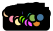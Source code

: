 <?xml version="1.0"?>
<!DOCTYPE ipe SYSTEM "ipe.dtd">
<ipe version="70218">
<ipestyle name="alpha-values">
<opacity name="255" value="1"/>
</ipestyle>
<ipestyle name="paper-size">
<layout paper="1000 1000" origin="0 0" frame="1000 1000"/>
</ipestyle>
<ipestyle name="marks">
<symbol name="mark/disk(sx)" transformations="translations">
<path fill="sym-stroke">
0.6 0 0 0.6 0 0 e
</path>
</symbol>
<symbol name="mark/fdisk(sfx)" transformations="translations">
<group>
<path fill="sym-fill">
0.5 0 0 0.5 0 0 e
</path>
<path fill="sym-stroke" fillrule="eofill">
0.6 0 0 0.6 0 0 e
0.4 0 0 0.4 0 0 e
</path>
</group>
</symbol>
</ipestyle>
<page>
<layer name="alpha"/>
<path layer="alpha" stroke="0" pen="3" opacity="255" stroke-opacity="opaque">
0.770781 5.12091 m
14.7708 5.12091 l
14.7708 9.76574 l
0.770781 9.76574 l
0.770781 5.12091 l
h
</path>
<path stroke="0" pen="3" opacity="255" stroke-opacity="opaque">
11.3024 12.1657 m
11.3024 12.6657 l
</path>
<path stroke="0" pen="3" opacity="255" stroke-opacity="opaque">
11.3024 12.1657 m
11.3024 12.6657 l
</path>
<path stroke="0" pen="3" opacity="255" stroke-opacity="opaque">
1.50762 10.0657 m
2.24447 10.0657 l
</path>
<path stroke="0" pen="3" opacity="255" stroke-opacity="opaque">
1.50762 9.76574 m
1.50762 10.0657 l
</path>
<path stroke="0" pen="3" opacity="255" stroke-opacity="opaque">
2.24447 9.76574 m
2.24447 10.0657 l
</path>
<path stroke="0" pen="3" opacity="255" stroke-opacity="opaque">
11.3024 12.1657 m
11.3024 12.6657 l
</path>
<path stroke="0" pen="3" opacity="255" stroke-opacity="opaque">
11.3024 12.1657 m
11.3024 12.6657 l
</path>
<path stroke="0" pen="3" opacity="255" stroke-opacity="opaque">
1.87604 10.3657 m
2.98131 10.3657 l
</path>
<path stroke="0" pen="3" opacity="255" stroke-opacity="opaque">
1.87604 10.0657 m
1.87604 10.3657 l
</path>
<path stroke="0" pen="3" opacity="255" stroke-opacity="opaque">
2.98131 9.76574 m
2.98131 10.3657 l
</path>
<path stroke="0" pen="3" opacity="255" stroke-opacity="opaque">
11.3024 12.1657 m
11.3024 12.6657 l
</path>
<path stroke="0" pen="3" opacity="255" stroke-opacity="opaque">
11.3024 12.1657 m
11.3024 12.6657 l
</path>
<path stroke="0" pen="3" opacity="255" stroke-opacity="opaque">
2.42868 10.6657 m
0.770781 10.6657 l
</path>
<path stroke="0" pen="3" opacity="255" stroke-opacity="opaque">
2.42868 10.3657 m
2.42868 10.6657 l
</path>
<path stroke="0" pen="3" opacity="255" stroke-opacity="opaque">
0.770781 9.76574 m
0.770781 10.6657 l
</path>
<path stroke="0" pen="3" opacity="255" stroke-opacity="opaque">
11.3024 12.1657 m
11.3024 12.6657 l
</path>
<path stroke="0" pen="3" opacity="255" stroke-opacity="opaque">
11.3024 12.1657 m
11.3024 12.6657 l
</path>
<path stroke="0" pen="3" opacity="255" stroke-opacity="opaque">
1.59973 10.9657 m
3.71815 10.9657 l
</path>
<path stroke="0" pen="3" opacity="255" stroke-opacity="opaque">
1.59973 10.6657 m
1.59973 10.9657 l
</path>
<path stroke="0" pen="3" opacity="255" stroke-opacity="opaque">
3.71815 9.76574 m
3.71815 10.9657 l
</path>
<path stroke="0" pen="3" opacity="255" stroke-opacity="opaque">
11.3024 12.1657 m
11.3024 12.6657 l
</path>
<path stroke="0" pen="3" opacity="255" stroke-opacity="opaque">
11.3024 12.1657 m
11.3024 12.6657 l
</path>
<path stroke="0" pen="3" opacity="255" stroke-opacity="opaque">
11.3024 12.1657 m
11.3024 12.6657 l
</path>
<path stroke="0" pen="3" opacity="255" stroke-opacity="opaque">
4.45499 10.0657 m
5.19183 10.0657 l
</path>
<path stroke="0" pen="3" opacity="255" stroke-opacity="opaque">
4.45499 9.76574 m
4.45499 10.0657 l
</path>
<path stroke="0" pen="3" opacity="255" stroke-opacity="opaque">
5.19183 9.76574 m
5.19183 10.0657 l
</path>
<path stroke="0" pen="3" opacity="255" stroke-opacity="opaque">
11.3024 12.1657 m
11.3024 12.6657 l
</path>
<path stroke="0" pen="3" opacity="255" stroke-opacity="opaque">
11.3024 12.1657 m
11.3024 12.6657 l
</path>
<path stroke="0" pen="3" opacity="255" stroke-opacity="opaque">
4.82341 10.3657 m
5.92868 10.3657 l
</path>
<path stroke="0" pen="3" opacity="255" stroke-opacity="opaque">
4.82341 10.0657 m
4.82341 10.3657 l
</path>
<path stroke="0" pen="3" opacity="255" stroke-opacity="opaque">
5.92868 9.76574 m
5.92868 10.3657 l
</path>
<path stroke="0" pen="3" opacity="255" stroke-opacity="opaque">
11.3024 12.1657 m
11.3024 12.6657 l
</path>
<path stroke="0" pen="3" opacity="255" stroke-opacity="opaque">
11.3024 12.1657 m
11.3024 12.6657 l
</path>
<path stroke="0" pen="3" opacity="255" stroke-opacity="opaque">
5.37604 10.6657 m
6.66552 10.6657 l
</path>
<path stroke="0" pen="3" opacity="255" stroke-opacity="opaque">
5.37604 10.3657 m
5.37604 10.6657 l
</path>
<path stroke="0" pen="3" opacity="255" stroke-opacity="opaque">
6.66552 9.76574 m
6.66552 10.6657 l
</path>
<path stroke="0" pen="3" opacity="255" stroke-opacity="opaque">
11.3024 12.1657 m
11.3024 12.6657 l
</path>
<path stroke="0" pen="3" opacity="255" stroke-opacity="opaque">
2.65894 11.2657 m
6.02078 11.2657 l
</path>
<path stroke="0" pen="3" opacity="255" stroke-opacity="opaque">
2.65894 10.9657 m
2.65894 11.2657 l
</path>
<path stroke="0" pen="3" opacity="255" stroke-opacity="opaque">
6.02078 10.6657 m
6.02078 11.2657 l
</path>
<path stroke="0" pen="3" opacity="255" stroke-opacity="opaque">
11.3024 12.1657 m
11.3024 12.6657 l
</path>
<path stroke="0" pen="3" opacity="255" stroke-opacity="opaque">
11.3024 12.1657 m
11.3024 12.6657 l
</path>
<path stroke="0" pen="3" opacity="255" stroke-opacity="opaque">
11.3024 12.1657 m
11.3024 12.6657 l
</path>
<path stroke="0" pen="3" opacity="255" stroke-opacity="opaque">
11.3024 12.1657 m
11.3024 12.6657 l
</path>
<path stroke="0" pen="3" opacity="255" stroke-opacity="opaque">
11.3024 12.1657 m
11.3024 12.6657 l
</path>
<path stroke="0" pen="3" opacity="255" stroke-opacity="opaque">
8.1392 10.0657 m
8.87604 10.0657 l
</path>
<path stroke="0" pen="3" opacity="255" stroke-opacity="opaque">
8.1392 9.76574 m
8.1392 10.0657 l
</path>
<path stroke="0" pen="3" opacity="255" stroke-opacity="opaque">
8.87604 9.76574 m
8.87604 10.0657 l
</path>
<path stroke="0" pen="3" opacity="255" stroke-opacity="opaque">
11.3024 12.1657 m
11.3024 12.6657 l
</path>
<path stroke="0" pen="3" opacity="255" stroke-opacity="opaque">
9.61289 10.3657 m
8.50762 10.3657 l
</path>
<path stroke="0" pen="3" opacity="255" stroke-opacity="opaque">
9.61289 9.76574 m
9.61289 10.3657 l
</path>
<path stroke="0" pen="3" opacity="255" stroke-opacity="opaque">
8.50762 10.0657 m
8.50762 10.3657 l
</path>
<path stroke="0" pen="3" opacity="255" stroke-opacity="opaque">
11.3024 12.1657 m
11.3024 12.6657 l
</path>
<path stroke="0" pen="3" opacity="255" stroke-opacity="opaque">
7.40236 10.6657 m
9.06025 10.6657 l
</path>
<path stroke="0" pen="3" opacity="255" stroke-opacity="opaque">
7.40236 9.76574 m
7.40236 10.6657 l
</path>
<path stroke="0" pen="3" opacity="255" stroke-opacity="opaque">
9.06025 10.3657 m
9.06025 10.6657 l
</path>
<path stroke="0" pen="3" opacity="255" stroke-opacity="opaque">
11.3024 12.1657 m
11.3024 12.6657 l
</path>
<path stroke="0" pen="3" opacity="255" stroke-opacity="opaque">
11.3024 12.1657 m
11.3024 12.6657 l
</path>
<path stroke="0" pen="3" opacity="255" stroke-opacity="opaque">
11.3024 12.1657 m
11.3024 12.6657 l
</path>
<path stroke="0" pen="3" opacity="255" stroke-opacity="opaque">
10.3497 10.0657 m
11.0866 10.0657 l
</path>
<path stroke="0" pen="3" opacity="255" stroke-opacity="opaque">
10.3497 9.76574 m
10.3497 10.0657 l
</path>
<path stroke="0" pen="3" opacity="255" stroke-opacity="opaque">
11.0866 9.76574 m
11.0866 10.0657 l
</path>
<path stroke="0" pen="3" opacity="255" stroke-opacity="opaque">
11.3024 12.1657 m
11.3024 12.6657 l
</path>
<path stroke="0" pen="3" opacity="255" stroke-opacity="opaque">
8.23131 10.9657 m
10.7181 10.9657 l
</path>
<path stroke="0" pen="3" opacity="255" stroke-opacity="opaque">
8.23131 10.6657 m
8.23131 10.9657 l
</path>
<path stroke="0" pen="3" opacity="255" stroke-opacity="opaque">
10.7181 10.0657 m
10.7181 10.9657 l
</path>
<path stroke="0" pen="3" opacity="255" stroke-opacity="opaque">
11.3024 12.1657 m
11.3024 12.6657 l
</path>
<path stroke="0" pen="3" opacity="255" stroke-opacity="opaque">
11.3024 12.1657 m
11.3024 12.6657 l
</path>
<path stroke="0" pen="3" opacity="255" stroke-opacity="opaque">
11.3024 12.1657 m
11.3024 12.6657 l
</path>
<path stroke="0" pen="3" opacity="255" stroke-opacity="opaque">
11.8234 10.0657 m
12.5603 10.0657 l
</path>
<path stroke="0" pen="3" opacity="255" stroke-opacity="opaque">
11.8234 9.76574 m
11.8234 10.0657 l
</path>
<path stroke="0" pen="3" opacity="255" stroke-opacity="opaque">
12.5603 9.76574 m
12.5603 10.0657 l
</path>
<path stroke="0" pen="3" opacity="255" stroke-opacity="opaque">
11.3024 12.1657 m
11.3024 12.6657 l
</path>
<path stroke="0" pen="3" opacity="255" stroke-opacity="opaque">
9.47473 11.2657 m
12.1918 11.2657 l
</path>
<path stroke="0" pen="3" opacity="255" stroke-opacity="opaque">
9.47473 10.9657 m
9.47473 11.2657 l
</path>
<path stroke="0" pen="3" opacity="255" stroke-opacity="opaque">
12.1918 10.0657 m
12.1918 11.2657 l
</path>
<path stroke="0" pen="3" opacity="255" stroke-opacity="opaque">
11.3024 12.1657 m
11.3024 12.6657 l
</path>
<path stroke="0" pen="3" opacity="255" stroke-opacity="opaque">
11.3024 12.1657 m
11.3024 12.6657 l
</path>
<path stroke="0" pen="3" opacity="255" stroke-opacity="opaque">
10.8333 11.5657 m
13.2971 11.5657 l
</path>
<path stroke="0" pen="3" opacity="255" stroke-opacity="opaque">
10.8333 11.2657 m
10.8333 11.5657 l
</path>
<path stroke="0" pen="3" opacity="255" stroke-opacity="opaque">
13.2971 9.76574 m
13.2971 11.5657 l
</path>
<path stroke="0" pen="3" opacity="255" stroke-opacity="opaque">
11.3024 12.1657 m
11.3024 12.6657 l
</path>
<path stroke="0" pen="3" opacity="255" stroke-opacity="opaque">
4.33986 11.8657 m
12.0652 11.8657 l
</path>
<path stroke="0" pen="3" opacity="255" stroke-opacity="opaque">
4.33986 11.2657 m
4.33986 11.8657 l
</path>
<path stroke="0" pen="3" opacity="255" stroke-opacity="opaque">
12.0652 11.5657 m
12.0652 11.8657 l
</path>
<path stroke="0" pen="3" opacity="255" stroke-opacity="opaque">
11.3024 12.1657 m
11.3024 12.6657 l
</path>
<path stroke="0" pen="3" opacity="255" stroke-opacity="opaque">
11.3024 12.1657 m
11.3024 12.6657 l
</path>
<path stroke="0" pen="3" opacity="255" stroke-opacity="opaque">
11.3024 12.1657 m
11.3024 12.6657 l
</path>
<path stroke="0" pen="3" opacity="255" stroke-opacity="opaque">
14.0339 10.0657 m
14.7708 10.0657 l
</path>
<path stroke="0" pen="3" opacity="255" stroke-opacity="opaque">
14.0339 9.76574 m
14.0339 10.0657 l
</path>
<path stroke="0" pen="3" opacity="255" stroke-opacity="opaque">
14.7708 9.76574 m
14.7708 10.0657 l
</path>
<path stroke="0" pen="3" opacity="255" stroke-opacity="opaque">
11.3024 12.1657 m
11.3024 12.6657 l
</path>
<path stroke="0" pen="3" opacity="255" stroke-opacity="opaque">
8.20252 12.1657 m
14.4024 12.1657 l
</path>
<path stroke="0" pen="3" opacity="255" stroke-opacity="opaque">
8.20252 11.8657 m
8.20252 12.1657 l
</path>
<path stroke="0" pen="3" opacity="255" stroke-opacity="opaque">
14.4024 10.0657 m
14.4024 12.1657 l
</path>
<path stroke="0" pen="3" opacity="255" stroke-opacity="opaque">
11.3024 12.1657 m
11.3024 12.6657 l
</path>
<use name="mark/fdisk(sfx)" pos="1.50762 9.76574" size="normal" fill="1 0.584 0.69"/>
<use name="mark/fdisk(sfx)" pos="2.24447 9.76574" size="normal" fill="1 0.607 0.631"/>
<use name="mark/fdisk(sfx)" pos="1.87604 10.0657" size="normal" fill="0"/>
<use name="mark/fdisk(sfx)" pos="2.98131 9.76574" size="normal" fill="1 0.721 0.615"/>
<use name="mark/fdisk(sfx)" pos="2.42868 10.3657" size="normal" fill="0"/>
<use name="mark/fdisk(sfx)" pos="0.770781 9.76574" size="normal" fill="1 0.823 0.631"/>
<use name="mark/fdisk(sfx)" pos="1.59973 10.6657" size="normal" fill="0"/>
<use name="mark/fdisk(sfx)" pos="3.71815 9.76574" size="normal" fill="1 0.933 0.65"/>
<use name="mark/fdisk(sfx)" pos="2.65894 10.9657" size="normal" fill="0"/>
<use name="mark/fdisk(sfx)" pos="4.45499 9.76574" size="normal" fill="0.619 1 0.011"/>
<use name="mark/fdisk(sfx)" pos="5.19183 9.76574" size="normal" fill="0.454 1 0.023"/>
<use name="mark/fdisk(sfx)" pos="4.82341 10.0657" size="normal" fill="0"/>
<use name="mark/fdisk(sfx)" pos="5.92868 9.76574" size="normal" fill="0.113 0.976 0.458"/>
<use name="mark/fdisk(sfx)" pos="5.37604 10.3657" size="normal" fill="0"/>
<use name="mark/fdisk(sfx)" pos="6.66552 9.76574" size="normal" fill="0.243 0.898 0.694"/>
<use name="mark/fdisk(sfx)" pos="6.02078 10.6657" size="normal" fill="0"/>
<use name="mark/fdisk(sfx)" pos="4.33986 11.2657" size="normal" fill="0"/>
<use name="mark/fdisk(sfx)" pos="7.40236 9.76574" size="normal" fill="0.47 0.447 1"/>
<use name="mark/fdisk(sfx)" pos="9.61289 9.76574" size="normal" fill="0.831 0.384 1"/>
<use name="mark/fdisk(sfx)" pos="8.1392 9.76574" size="normal" fill="0.972 0.349 1"/>
<use name="mark/fdisk(sfx)" pos="8.87604 9.76574" size="normal" fill="1 0.329 1"/>
<use name="mark/fdisk(sfx)" pos="8.50762 10.0657" size="normal" fill="0"/>
<use name="mark/fdisk(sfx)" pos="9.06025 10.3657" size="normal" fill="0"/>
<use name="mark/fdisk(sfx)" pos="8.23131 10.6657" size="normal" fill="0"/>
<use name="mark/fdisk(sfx)" pos="10.3497 9.76574" size="normal" fill="1 0.478 0.85"/>
<use name="mark/fdisk(sfx)" pos="11.0866 9.76574" size="normal" fill="1 0.505 0.811"/>
<use name="mark/fdisk(sfx)" pos="10.7181 10.0657" size="normal" fill="0"/>
<use name="mark/fdisk(sfx)" pos="9.47473 10.9657" size="normal" fill="0"/>
<use name="mark/fdisk(sfx)" pos="11.8234 9.76574" size="normal" fill="0.933 0.486 0.125"/>
<use name="mark/fdisk(sfx)" pos="12.5603 9.76574" size="normal" fill="0.89 0.533 0.176"/>
<use name="mark/fdisk(sfx)" pos="12.1918 10.0657" size="normal" fill="0"/>
<use name="mark/fdisk(sfx)" pos="10.8333 11.2657" size="normal" fill="0"/>
<use name="mark/fdisk(sfx)" pos="13.2971 9.76574" size="normal" fill="0.521 0.709 0.321"/>
<use name="mark/fdisk(sfx)" pos="12.0652 11.5657" size="normal" fill="0"/>
<use name="mark/fdisk(sfx)" pos="8.20252 11.8657" size="normal" fill="0"/>
<use name="mark/fdisk(sfx)" pos="14.0339 9.76574" size="normal" fill="0.278 0.478 0.6"/>
<use name="mark/fdisk(sfx)" pos="14.7708 9.76574" size="normal" fill="0.266 0.462 0.619"/>
<use name="mark/fdisk(sfx)" pos="14.4024 10.0657" size="normal" fill="0"/>
<use name="mark/fdisk(sfx)" pos="11.3024 12.1657" size="normal" fill="0"/>
<use name="mark/fdisk(sfx)" pos="2.77078 7.80856" size="normal" fill="1 0.584 0.69"/>
<use name="mark/fdisk(sfx)" pos="4.63476 7.70781" size="normal" fill="1 0.607 0.631"/>
<use name="mark/fdisk(sfx)" pos="4.98741 6.64987" size="normal" fill="1 0.721 0.615"/>
<use name="mark/fdisk(sfx)" pos="4.73552 6.64987" size="normal" fill="1 0.823 0.631"/>
<use name="mark/fdisk(sfx)" pos="4.86146 6.75063" size="normal" fill="1 0.933 0.65"/>
<use name="mark/fdisk(sfx)" pos="6.49874 7.733" size="normal" fill="0.619 1 0.011"/>
<use name="mark/fdisk(sfx)" pos="7.40554 7.15365" size="normal" fill="0.454 1 0.023"/>
<use name="mark/fdisk(sfx)" pos="8.96725 8.06045" size="normal" fill="0.113 0.976 0.458"/>
<use name="mark/fdisk(sfx)" pos="9.44584 8.76574" size="normal" fill="0.243 0.898 0.694"/>
<use name="mark/fdisk(sfx)" pos="8.48866 6.19647" size="normal" fill="0.47 0.447 1"/>
<use name="mark/fdisk(sfx)" pos="9.57179 7.2796" size="normal" fill="0.831 0.384 1"/>
<use name="mark/fdisk(sfx)" pos="8.33753 6.49874" size="normal" fill="0.972 0.349 1"/>
<use name="mark/fdisk(sfx)" pos="9.59698 6.42317" size="normal" fill="1 0.329 1"/>
<use name="mark/fdisk(sfx)" pos="10.529 8.06045" size="normal" fill="1 0.478 0.85"/>
<use name="mark/fdisk(sfx)" pos="11.5869 6.12091" size="normal" fill="1 0.505 0.811"/>
<use name="mark/fdisk(sfx)" pos="10.6549 8.11083" size="normal" fill="0.933 0.486 0.125"/>
<use name="mark/fdisk(sfx)" pos="11.4358 6.39798" size="normal" fill="0.89 0.533 0.176"/>
<use name="mark/fdisk(sfx)" pos="10.0756 8.21159" size="normal" fill="0.521 0.709 0.321"/>
<use name="mark/fdisk(sfx)" pos="12.4433 8.51385" size="normal" fill="0.278 0.478 0.6"/>
<use name="mark/fdisk(sfx)" pos="12.7708 8.4131" size="normal" fill="0.266 0.462 0.619"/>
</page>
</ipe>
